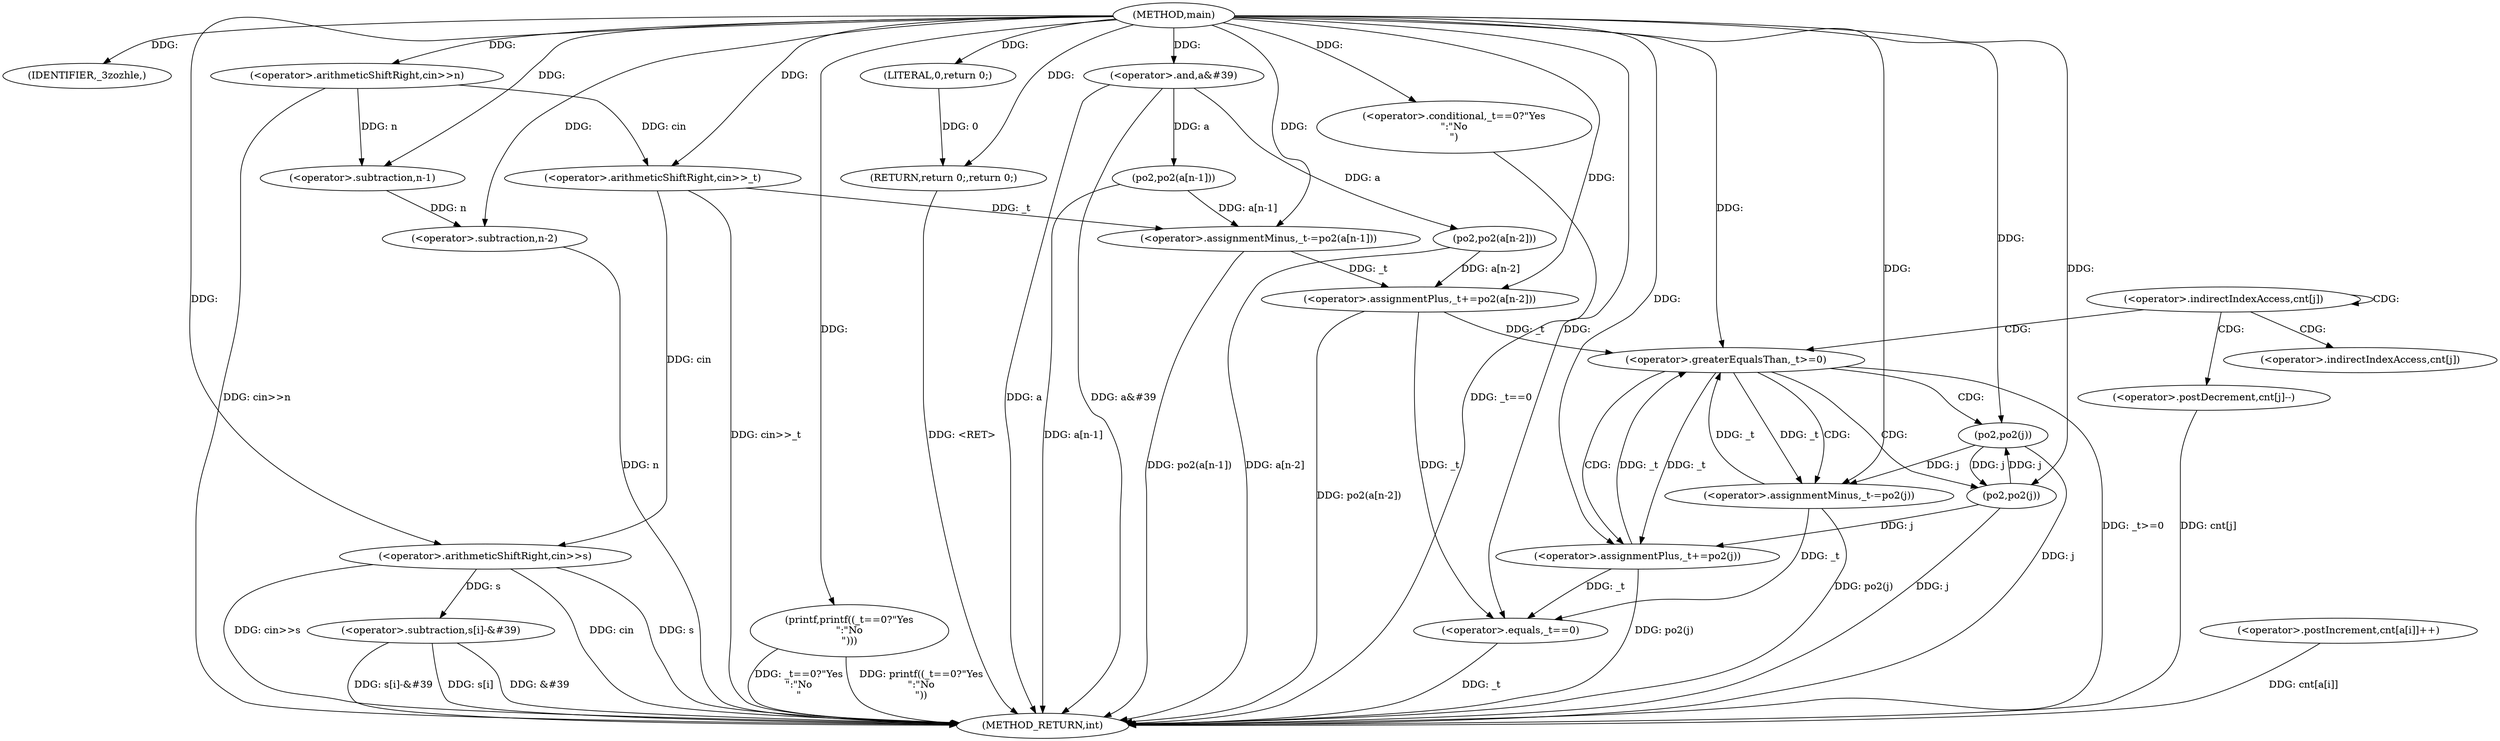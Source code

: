 digraph "main" {  
"1000114" [label = "(METHOD,main)" ]
"1000198" [label = "(METHOD_RETURN,int)" ]
"1000116" [label = "(IDENTIFIER,_3zozhle,)" ]
"1000118" [label = "(<operator>.arithmeticShiftRight,cin>>n)" ]
"1000122" [label = "(<operator>.arithmeticShiftRight,cin>>_t)" ]
"1000126" [label = "(<operator>.arithmeticShiftRight,cin>>s)" ]
"1000140" [label = "(<operator>.assignmentMinus,_t-=po2(a[n-1]))" ]
"1000148" [label = "(<operator>.assignmentPlus,_t+=po2(a[n-2]))" ]
"1000189" [label = "(printf,printf((_t==0?\"Yes\n\":\"No\n\")))" ]
"1000196" [label = "(RETURN,return 0;,return 0;)" ]
"1000131" [label = "(<operator>.subtraction,s[i]-&#39)" ]
"1000137" [label = "(<operator>.and,a&#39)" ]
"1000158" [label = "(<operator>.postIncrement,cnt[a[i]]++)" ]
"1000197" [label = "(LITERAL,0,return 0;)" ]
"1000142" [label = "(po2,po2(a[n-1]))" ]
"1000150" [label = "(po2,po2(a[n-2]))" ]
"1000190" [label = "(<operator>.conditional,_t==0?\"Yes\n\":\"No\n\")" ]
"1000185" [label = "(<operator>.postDecrement,cnt[j]--)" ]
"1000191" [label = "(<operator>.equals,_t==0)" ]
"1000145" [label = "(<operator>.subtraction,n-1)" ]
"1000153" [label = "(<operator>.subtraction,n-2)" ]
"1000171" [label = "(<operator>.greaterEqualsThan,_t>=0)" ]
"1000175" [label = "(<operator>.assignmentMinus,_t-=po2(j))" ]
"1000181" [label = "(<operator>.assignmentPlus,_t+=po2(j))" ]
"1000177" [label = "(po2,po2(j))" ]
"1000183" [label = "(po2,po2(j))" ]
"1000166" [label = "(<operator>.indirectIndexAccess,cnt[j])" ]
"1000186" [label = "(<operator>.indirectIndexAccess,cnt[j])" ]
  "1000196" -> "1000198"  [ label = "DDG: <RET>"] 
  "1000118" -> "1000198"  [ label = "DDG: cin>>n"] 
  "1000122" -> "1000198"  [ label = "DDG: cin>>_t"] 
  "1000126" -> "1000198"  [ label = "DDG: cin"] 
  "1000126" -> "1000198"  [ label = "DDG: s"] 
  "1000126" -> "1000198"  [ label = "DDG: cin>>s"] 
  "1000131" -> "1000198"  [ label = "DDG: s[i]"] 
  "1000131" -> "1000198"  [ label = "DDG: &#39"] 
  "1000131" -> "1000198"  [ label = "DDG: s[i]-&#39"] 
  "1000137" -> "1000198"  [ label = "DDG: a"] 
  "1000137" -> "1000198"  [ label = "DDG: a&#39"] 
  "1000142" -> "1000198"  [ label = "DDG: a[n-1]"] 
  "1000140" -> "1000198"  [ label = "DDG: po2(a[n-1])"] 
  "1000153" -> "1000198"  [ label = "DDG: n"] 
  "1000150" -> "1000198"  [ label = "DDG: a[n-2]"] 
  "1000148" -> "1000198"  [ label = "DDG: po2(a[n-2])"] 
  "1000158" -> "1000198"  [ label = "DDG: cnt[a[i]]"] 
  "1000191" -> "1000198"  [ label = "DDG: _t"] 
  "1000190" -> "1000198"  [ label = "DDG: _t==0"] 
  "1000189" -> "1000198"  [ label = "DDG: _t==0?\"Yes\n\":\"No\n\""] 
  "1000189" -> "1000198"  [ label = "DDG: printf((_t==0?\"Yes\n\":\"No\n\"))"] 
  "1000171" -> "1000198"  [ label = "DDG: _t>=0"] 
  "1000183" -> "1000198"  [ label = "DDG: j"] 
  "1000181" -> "1000198"  [ label = "DDG: po2(j)"] 
  "1000177" -> "1000198"  [ label = "DDG: j"] 
  "1000175" -> "1000198"  [ label = "DDG: po2(j)"] 
  "1000185" -> "1000198"  [ label = "DDG: cnt[j]"] 
  "1000114" -> "1000116"  [ label = "DDG: "] 
  "1000142" -> "1000140"  [ label = "DDG: a[n-1]"] 
  "1000150" -> "1000148"  [ label = "DDG: a[n-2]"] 
  "1000197" -> "1000196"  [ label = "DDG: 0"] 
  "1000114" -> "1000196"  [ label = "DDG: "] 
  "1000114" -> "1000118"  [ label = "DDG: "] 
  "1000118" -> "1000122"  [ label = "DDG: cin"] 
  "1000114" -> "1000122"  [ label = "DDG: "] 
  "1000122" -> "1000126"  [ label = "DDG: cin"] 
  "1000114" -> "1000126"  [ label = "DDG: "] 
  "1000122" -> "1000140"  [ label = "DDG: _t"] 
  "1000114" -> "1000140"  [ label = "DDG: "] 
  "1000140" -> "1000148"  [ label = "DDG: _t"] 
  "1000114" -> "1000148"  [ label = "DDG: "] 
  "1000114" -> "1000189"  [ label = "DDG: "] 
  "1000114" -> "1000197"  [ label = "DDG: "] 
  "1000126" -> "1000131"  [ label = "DDG: s"] 
  "1000114" -> "1000137"  [ label = "DDG: "] 
  "1000137" -> "1000142"  [ label = "DDG: a"] 
  "1000137" -> "1000150"  [ label = "DDG: a"] 
  "1000114" -> "1000190"  [ label = "DDG: "] 
  "1000148" -> "1000191"  [ label = "DDG: _t"] 
  "1000181" -> "1000191"  [ label = "DDG: _t"] 
  "1000175" -> "1000191"  [ label = "DDG: _t"] 
  "1000114" -> "1000191"  [ label = "DDG: "] 
  "1000118" -> "1000145"  [ label = "DDG: n"] 
  "1000114" -> "1000145"  [ label = "DDG: "] 
  "1000145" -> "1000153"  [ label = "DDG: n"] 
  "1000114" -> "1000153"  [ label = "DDG: "] 
  "1000148" -> "1000171"  [ label = "DDG: _t"] 
  "1000181" -> "1000171"  [ label = "DDG: _t"] 
  "1000175" -> "1000171"  [ label = "DDG: _t"] 
  "1000114" -> "1000171"  [ label = "DDG: "] 
  "1000177" -> "1000175"  [ label = "DDG: j"] 
  "1000171" -> "1000175"  [ label = "DDG: _t"] 
  "1000114" -> "1000175"  [ label = "DDG: "] 
  "1000183" -> "1000181"  [ label = "DDG: j"] 
  "1000183" -> "1000177"  [ label = "DDG: j"] 
  "1000114" -> "1000177"  [ label = "DDG: "] 
  "1000171" -> "1000181"  [ label = "DDG: _t"] 
  "1000114" -> "1000181"  [ label = "DDG: "] 
  "1000177" -> "1000183"  [ label = "DDG: j"] 
  "1000114" -> "1000183"  [ label = "DDG: "] 
  "1000166" -> "1000171"  [ label = "CDG: "] 
  "1000166" -> "1000186"  [ label = "CDG: "] 
  "1000166" -> "1000166"  [ label = "CDG: "] 
  "1000166" -> "1000185"  [ label = "CDG: "] 
  "1000171" -> "1000177"  [ label = "CDG: "] 
  "1000171" -> "1000183"  [ label = "CDG: "] 
  "1000171" -> "1000181"  [ label = "CDG: "] 
  "1000171" -> "1000175"  [ label = "CDG: "] 
}
